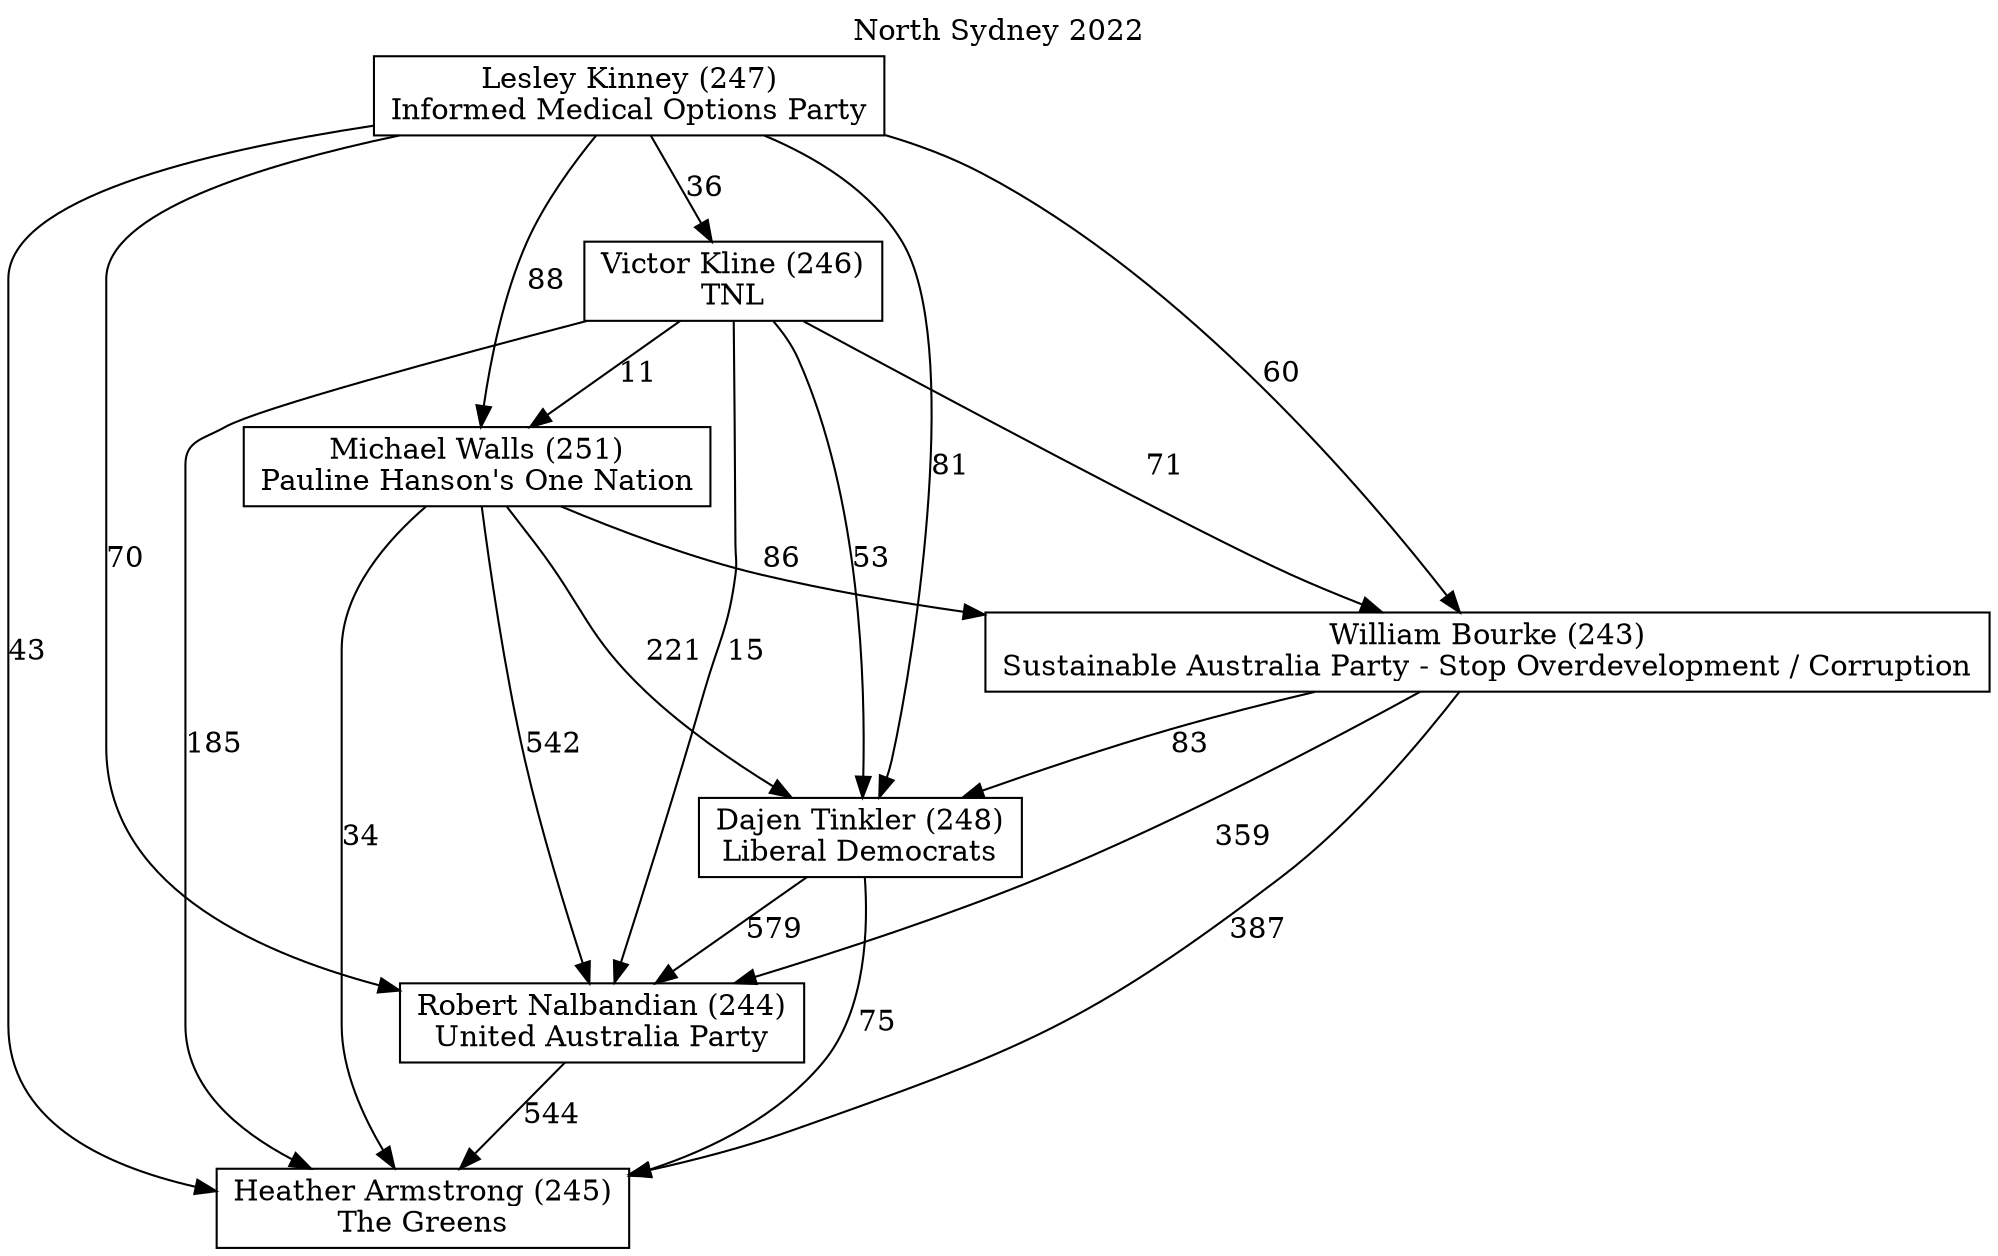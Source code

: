 // House preference flow
digraph "Heather Armstrong (245)_North Sydney_2022" {
	graph [label="North Sydney 2022" labelloc=t mclimit=10]
	node [shape=box]
	"Heather Armstrong (245)" [label="Heather Armstrong (245)
The Greens"]
	"Robert Nalbandian (244)" [label="Robert Nalbandian (244)
United Australia Party"]
	"Dajen Tinkler (248)" [label="Dajen Tinkler (248)
Liberal Democrats"]
	"William Bourke (243)" [label="William Bourke (243)
Sustainable Australia Party - Stop Overdevelopment / Corruption"]
	"Michael Walls (251)" [label="Michael Walls (251)
Pauline Hanson's One Nation"]
	"Victor Kline (246)" [label="Victor Kline (246)
TNL"]
	"Lesley Kinney (247)" [label="Lesley Kinney (247)
Informed Medical Options Party"]
	"Heather Armstrong (245)" [label="Heather Armstrong (245)
The Greens"]
	"Dajen Tinkler (248)" [label="Dajen Tinkler (248)
Liberal Democrats"]
	"William Bourke (243)" [label="William Bourke (243)
Sustainable Australia Party - Stop Overdevelopment / Corruption"]
	"Michael Walls (251)" [label="Michael Walls (251)
Pauline Hanson's One Nation"]
	"Victor Kline (246)" [label="Victor Kline (246)
TNL"]
	"Lesley Kinney (247)" [label="Lesley Kinney (247)
Informed Medical Options Party"]
	"Heather Armstrong (245)" [label="Heather Armstrong (245)
The Greens"]
	"William Bourke (243)" [label="William Bourke (243)
Sustainable Australia Party - Stop Overdevelopment / Corruption"]
	"Michael Walls (251)" [label="Michael Walls (251)
Pauline Hanson's One Nation"]
	"Victor Kline (246)" [label="Victor Kline (246)
TNL"]
	"Lesley Kinney (247)" [label="Lesley Kinney (247)
Informed Medical Options Party"]
	"Heather Armstrong (245)" [label="Heather Armstrong (245)
The Greens"]
	"Michael Walls (251)" [label="Michael Walls (251)
Pauline Hanson's One Nation"]
	"Victor Kline (246)" [label="Victor Kline (246)
TNL"]
	"Lesley Kinney (247)" [label="Lesley Kinney (247)
Informed Medical Options Party"]
	"Heather Armstrong (245)" [label="Heather Armstrong (245)
The Greens"]
	"Victor Kline (246)" [label="Victor Kline (246)
TNL"]
	"Lesley Kinney (247)" [label="Lesley Kinney (247)
Informed Medical Options Party"]
	"Heather Armstrong (245)" [label="Heather Armstrong (245)
The Greens"]
	"Lesley Kinney (247)" [label="Lesley Kinney (247)
Informed Medical Options Party"]
	"Lesley Kinney (247)" [label="Lesley Kinney (247)
Informed Medical Options Party"]
	"Victor Kline (246)" [label="Victor Kline (246)
TNL"]
	"Lesley Kinney (247)" [label="Lesley Kinney (247)
Informed Medical Options Party"]
	"Lesley Kinney (247)" [label="Lesley Kinney (247)
Informed Medical Options Party"]
	"Michael Walls (251)" [label="Michael Walls (251)
Pauline Hanson's One Nation"]
	"Victor Kline (246)" [label="Victor Kline (246)
TNL"]
	"Lesley Kinney (247)" [label="Lesley Kinney (247)
Informed Medical Options Party"]
	"Michael Walls (251)" [label="Michael Walls (251)
Pauline Hanson's One Nation"]
	"Lesley Kinney (247)" [label="Lesley Kinney (247)
Informed Medical Options Party"]
	"Lesley Kinney (247)" [label="Lesley Kinney (247)
Informed Medical Options Party"]
	"Victor Kline (246)" [label="Victor Kline (246)
TNL"]
	"Lesley Kinney (247)" [label="Lesley Kinney (247)
Informed Medical Options Party"]
	"Lesley Kinney (247)" [label="Lesley Kinney (247)
Informed Medical Options Party"]
	"William Bourke (243)" [label="William Bourke (243)
Sustainable Australia Party - Stop Overdevelopment / Corruption"]
	"Michael Walls (251)" [label="Michael Walls (251)
Pauline Hanson's One Nation"]
	"Victor Kline (246)" [label="Victor Kline (246)
TNL"]
	"Lesley Kinney (247)" [label="Lesley Kinney (247)
Informed Medical Options Party"]
	"William Bourke (243)" [label="William Bourke (243)
Sustainable Australia Party - Stop Overdevelopment / Corruption"]
	"Victor Kline (246)" [label="Victor Kline (246)
TNL"]
	"Lesley Kinney (247)" [label="Lesley Kinney (247)
Informed Medical Options Party"]
	"William Bourke (243)" [label="William Bourke (243)
Sustainable Australia Party - Stop Overdevelopment / Corruption"]
	"Lesley Kinney (247)" [label="Lesley Kinney (247)
Informed Medical Options Party"]
	"Lesley Kinney (247)" [label="Lesley Kinney (247)
Informed Medical Options Party"]
	"Victor Kline (246)" [label="Victor Kline (246)
TNL"]
	"Lesley Kinney (247)" [label="Lesley Kinney (247)
Informed Medical Options Party"]
	"Lesley Kinney (247)" [label="Lesley Kinney (247)
Informed Medical Options Party"]
	"Michael Walls (251)" [label="Michael Walls (251)
Pauline Hanson's One Nation"]
	"Victor Kline (246)" [label="Victor Kline (246)
TNL"]
	"Lesley Kinney (247)" [label="Lesley Kinney (247)
Informed Medical Options Party"]
	"Michael Walls (251)" [label="Michael Walls (251)
Pauline Hanson's One Nation"]
	"Lesley Kinney (247)" [label="Lesley Kinney (247)
Informed Medical Options Party"]
	"Lesley Kinney (247)" [label="Lesley Kinney (247)
Informed Medical Options Party"]
	"Victor Kline (246)" [label="Victor Kline (246)
TNL"]
	"Lesley Kinney (247)" [label="Lesley Kinney (247)
Informed Medical Options Party"]
	"Lesley Kinney (247)" [label="Lesley Kinney (247)
Informed Medical Options Party"]
	"Dajen Tinkler (248)" [label="Dajen Tinkler (248)
Liberal Democrats"]
	"William Bourke (243)" [label="William Bourke (243)
Sustainable Australia Party - Stop Overdevelopment / Corruption"]
	"Michael Walls (251)" [label="Michael Walls (251)
Pauline Hanson's One Nation"]
	"Victor Kline (246)" [label="Victor Kline (246)
TNL"]
	"Lesley Kinney (247)" [label="Lesley Kinney (247)
Informed Medical Options Party"]
	"Dajen Tinkler (248)" [label="Dajen Tinkler (248)
Liberal Democrats"]
	"Michael Walls (251)" [label="Michael Walls (251)
Pauline Hanson's One Nation"]
	"Victor Kline (246)" [label="Victor Kline (246)
TNL"]
	"Lesley Kinney (247)" [label="Lesley Kinney (247)
Informed Medical Options Party"]
	"Dajen Tinkler (248)" [label="Dajen Tinkler (248)
Liberal Democrats"]
	"Victor Kline (246)" [label="Victor Kline (246)
TNL"]
	"Lesley Kinney (247)" [label="Lesley Kinney (247)
Informed Medical Options Party"]
	"Dajen Tinkler (248)" [label="Dajen Tinkler (248)
Liberal Democrats"]
	"Lesley Kinney (247)" [label="Lesley Kinney (247)
Informed Medical Options Party"]
	"Lesley Kinney (247)" [label="Lesley Kinney (247)
Informed Medical Options Party"]
	"Victor Kline (246)" [label="Victor Kline (246)
TNL"]
	"Lesley Kinney (247)" [label="Lesley Kinney (247)
Informed Medical Options Party"]
	"Lesley Kinney (247)" [label="Lesley Kinney (247)
Informed Medical Options Party"]
	"Michael Walls (251)" [label="Michael Walls (251)
Pauline Hanson's One Nation"]
	"Victor Kline (246)" [label="Victor Kline (246)
TNL"]
	"Lesley Kinney (247)" [label="Lesley Kinney (247)
Informed Medical Options Party"]
	"Michael Walls (251)" [label="Michael Walls (251)
Pauline Hanson's One Nation"]
	"Lesley Kinney (247)" [label="Lesley Kinney (247)
Informed Medical Options Party"]
	"Lesley Kinney (247)" [label="Lesley Kinney (247)
Informed Medical Options Party"]
	"Victor Kline (246)" [label="Victor Kline (246)
TNL"]
	"Lesley Kinney (247)" [label="Lesley Kinney (247)
Informed Medical Options Party"]
	"Lesley Kinney (247)" [label="Lesley Kinney (247)
Informed Medical Options Party"]
	"William Bourke (243)" [label="William Bourke (243)
Sustainable Australia Party - Stop Overdevelopment / Corruption"]
	"Michael Walls (251)" [label="Michael Walls (251)
Pauline Hanson's One Nation"]
	"Victor Kline (246)" [label="Victor Kline (246)
TNL"]
	"Lesley Kinney (247)" [label="Lesley Kinney (247)
Informed Medical Options Party"]
	"William Bourke (243)" [label="William Bourke (243)
Sustainable Australia Party - Stop Overdevelopment / Corruption"]
	"Victor Kline (246)" [label="Victor Kline (246)
TNL"]
	"Lesley Kinney (247)" [label="Lesley Kinney (247)
Informed Medical Options Party"]
	"William Bourke (243)" [label="William Bourke (243)
Sustainable Australia Party - Stop Overdevelopment / Corruption"]
	"Lesley Kinney (247)" [label="Lesley Kinney (247)
Informed Medical Options Party"]
	"Lesley Kinney (247)" [label="Lesley Kinney (247)
Informed Medical Options Party"]
	"Victor Kline (246)" [label="Victor Kline (246)
TNL"]
	"Lesley Kinney (247)" [label="Lesley Kinney (247)
Informed Medical Options Party"]
	"Lesley Kinney (247)" [label="Lesley Kinney (247)
Informed Medical Options Party"]
	"Michael Walls (251)" [label="Michael Walls (251)
Pauline Hanson's One Nation"]
	"Victor Kline (246)" [label="Victor Kline (246)
TNL"]
	"Lesley Kinney (247)" [label="Lesley Kinney (247)
Informed Medical Options Party"]
	"Michael Walls (251)" [label="Michael Walls (251)
Pauline Hanson's One Nation"]
	"Lesley Kinney (247)" [label="Lesley Kinney (247)
Informed Medical Options Party"]
	"Lesley Kinney (247)" [label="Lesley Kinney (247)
Informed Medical Options Party"]
	"Victor Kline (246)" [label="Victor Kline (246)
TNL"]
	"Lesley Kinney (247)" [label="Lesley Kinney (247)
Informed Medical Options Party"]
	"Lesley Kinney (247)" [label="Lesley Kinney (247)
Informed Medical Options Party"]
	"Robert Nalbandian (244)" [label="Robert Nalbandian (244)
United Australia Party"]
	"Dajen Tinkler (248)" [label="Dajen Tinkler (248)
Liberal Democrats"]
	"William Bourke (243)" [label="William Bourke (243)
Sustainable Australia Party - Stop Overdevelopment / Corruption"]
	"Michael Walls (251)" [label="Michael Walls (251)
Pauline Hanson's One Nation"]
	"Victor Kline (246)" [label="Victor Kline (246)
TNL"]
	"Lesley Kinney (247)" [label="Lesley Kinney (247)
Informed Medical Options Party"]
	"Robert Nalbandian (244)" [label="Robert Nalbandian (244)
United Australia Party"]
	"William Bourke (243)" [label="William Bourke (243)
Sustainable Australia Party - Stop Overdevelopment / Corruption"]
	"Michael Walls (251)" [label="Michael Walls (251)
Pauline Hanson's One Nation"]
	"Victor Kline (246)" [label="Victor Kline (246)
TNL"]
	"Lesley Kinney (247)" [label="Lesley Kinney (247)
Informed Medical Options Party"]
	"Robert Nalbandian (244)" [label="Robert Nalbandian (244)
United Australia Party"]
	"Michael Walls (251)" [label="Michael Walls (251)
Pauline Hanson's One Nation"]
	"Victor Kline (246)" [label="Victor Kline (246)
TNL"]
	"Lesley Kinney (247)" [label="Lesley Kinney (247)
Informed Medical Options Party"]
	"Robert Nalbandian (244)" [label="Robert Nalbandian (244)
United Australia Party"]
	"Victor Kline (246)" [label="Victor Kline (246)
TNL"]
	"Lesley Kinney (247)" [label="Lesley Kinney (247)
Informed Medical Options Party"]
	"Robert Nalbandian (244)" [label="Robert Nalbandian (244)
United Australia Party"]
	"Lesley Kinney (247)" [label="Lesley Kinney (247)
Informed Medical Options Party"]
	"Lesley Kinney (247)" [label="Lesley Kinney (247)
Informed Medical Options Party"]
	"Victor Kline (246)" [label="Victor Kline (246)
TNL"]
	"Lesley Kinney (247)" [label="Lesley Kinney (247)
Informed Medical Options Party"]
	"Lesley Kinney (247)" [label="Lesley Kinney (247)
Informed Medical Options Party"]
	"Michael Walls (251)" [label="Michael Walls (251)
Pauline Hanson's One Nation"]
	"Victor Kline (246)" [label="Victor Kline (246)
TNL"]
	"Lesley Kinney (247)" [label="Lesley Kinney (247)
Informed Medical Options Party"]
	"Michael Walls (251)" [label="Michael Walls (251)
Pauline Hanson's One Nation"]
	"Lesley Kinney (247)" [label="Lesley Kinney (247)
Informed Medical Options Party"]
	"Lesley Kinney (247)" [label="Lesley Kinney (247)
Informed Medical Options Party"]
	"Victor Kline (246)" [label="Victor Kline (246)
TNL"]
	"Lesley Kinney (247)" [label="Lesley Kinney (247)
Informed Medical Options Party"]
	"Lesley Kinney (247)" [label="Lesley Kinney (247)
Informed Medical Options Party"]
	"William Bourke (243)" [label="William Bourke (243)
Sustainable Australia Party - Stop Overdevelopment / Corruption"]
	"Michael Walls (251)" [label="Michael Walls (251)
Pauline Hanson's One Nation"]
	"Victor Kline (246)" [label="Victor Kline (246)
TNL"]
	"Lesley Kinney (247)" [label="Lesley Kinney (247)
Informed Medical Options Party"]
	"William Bourke (243)" [label="William Bourke (243)
Sustainable Australia Party - Stop Overdevelopment / Corruption"]
	"Victor Kline (246)" [label="Victor Kline (246)
TNL"]
	"Lesley Kinney (247)" [label="Lesley Kinney (247)
Informed Medical Options Party"]
	"William Bourke (243)" [label="William Bourke (243)
Sustainable Australia Party - Stop Overdevelopment / Corruption"]
	"Lesley Kinney (247)" [label="Lesley Kinney (247)
Informed Medical Options Party"]
	"Lesley Kinney (247)" [label="Lesley Kinney (247)
Informed Medical Options Party"]
	"Victor Kline (246)" [label="Victor Kline (246)
TNL"]
	"Lesley Kinney (247)" [label="Lesley Kinney (247)
Informed Medical Options Party"]
	"Lesley Kinney (247)" [label="Lesley Kinney (247)
Informed Medical Options Party"]
	"Michael Walls (251)" [label="Michael Walls (251)
Pauline Hanson's One Nation"]
	"Victor Kline (246)" [label="Victor Kline (246)
TNL"]
	"Lesley Kinney (247)" [label="Lesley Kinney (247)
Informed Medical Options Party"]
	"Michael Walls (251)" [label="Michael Walls (251)
Pauline Hanson's One Nation"]
	"Lesley Kinney (247)" [label="Lesley Kinney (247)
Informed Medical Options Party"]
	"Lesley Kinney (247)" [label="Lesley Kinney (247)
Informed Medical Options Party"]
	"Victor Kline (246)" [label="Victor Kline (246)
TNL"]
	"Lesley Kinney (247)" [label="Lesley Kinney (247)
Informed Medical Options Party"]
	"Lesley Kinney (247)" [label="Lesley Kinney (247)
Informed Medical Options Party"]
	"Dajen Tinkler (248)" [label="Dajen Tinkler (248)
Liberal Democrats"]
	"William Bourke (243)" [label="William Bourke (243)
Sustainable Australia Party - Stop Overdevelopment / Corruption"]
	"Michael Walls (251)" [label="Michael Walls (251)
Pauline Hanson's One Nation"]
	"Victor Kline (246)" [label="Victor Kline (246)
TNL"]
	"Lesley Kinney (247)" [label="Lesley Kinney (247)
Informed Medical Options Party"]
	"Dajen Tinkler (248)" [label="Dajen Tinkler (248)
Liberal Democrats"]
	"Michael Walls (251)" [label="Michael Walls (251)
Pauline Hanson's One Nation"]
	"Victor Kline (246)" [label="Victor Kline (246)
TNL"]
	"Lesley Kinney (247)" [label="Lesley Kinney (247)
Informed Medical Options Party"]
	"Dajen Tinkler (248)" [label="Dajen Tinkler (248)
Liberal Democrats"]
	"Victor Kline (246)" [label="Victor Kline (246)
TNL"]
	"Lesley Kinney (247)" [label="Lesley Kinney (247)
Informed Medical Options Party"]
	"Dajen Tinkler (248)" [label="Dajen Tinkler (248)
Liberal Democrats"]
	"Lesley Kinney (247)" [label="Lesley Kinney (247)
Informed Medical Options Party"]
	"Lesley Kinney (247)" [label="Lesley Kinney (247)
Informed Medical Options Party"]
	"Victor Kline (246)" [label="Victor Kline (246)
TNL"]
	"Lesley Kinney (247)" [label="Lesley Kinney (247)
Informed Medical Options Party"]
	"Lesley Kinney (247)" [label="Lesley Kinney (247)
Informed Medical Options Party"]
	"Michael Walls (251)" [label="Michael Walls (251)
Pauline Hanson's One Nation"]
	"Victor Kline (246)" [label="Victor Kline (246)
TNL"]
	"Lesley Kinney (247)" [label="Lesley Kinney (247)
Informed Medical Options Party"]
	"Michael Walls (251)" [label="Michael Walls (251)
Pauline Hanson's One Nation"]
	"Lesley Kinney (247)" [label="Lesley Kinney (247)
Informed Medical Options Party"]
	"Lesley Kinney (247)" [label="Lesley Kinney (247)
Informed Medical Options Party"]
	"Victor Kline (246)" [label="Victor Kline (246)
TNL"]
	"Lesley Kinney (247)" [label="Lesley Kinney (247)
Informed Medical Options Party"]
	"Lesley Kinney (247)" [label="Lesley Kinney (247)
Informed Medical Options Party"]
	"William Bourke (243)" [label="William Bourke (243)
Sustainable Australia Party - Stop Overdevelopment / Corruption"]
	"Michael Walls (251)" [label="Michael Walls (251)
Pauline Hanson's One Nation"]
	"Victor Kline (246)" [label="Victor Kline (246)
TNL"]
	"Lesley Kinney (247)" [label="Lesley Kinney (247)
Informed Medical Options Party"]
	"William Bourke (243)" [label="William Bourke (243)
Sustainable Australia Party - Stop Overdevelopment / Corruption"]
	"Victor Kline (246)" [label="Victor Kline (246)
TNL"]
	"Lesley Kinney (247)" [label="Lesley Kinney (247)
Informed Medical Options Party"]
	"William Bourke (243)" [label="William Bourke (243)
Sustainable Australia Party - Stop Overdevelopment / Corruption"]
	"Lesley Kinney (247)" [label="Lesley Kinney (247)
Informed Medical Options Party"]
	"Lesley Kinney (247)" [label="Lesley Kinney (247)
Informed Medical Options Party"]
	"Victor Kline (246)" [label="Victor Kline (246)
TNL"]
	"Lesley Kinney (247)" [label="Lesley Kinney (247)
Informed Medical Options Party"]
	"Lesley Kinney (247)" [label="Lesley Kinney (247)
Informed Medical Options Party"]
	"Michael Walls (251)" [label="Michael Walls (251)
Pauline Hanson's One Nation"]
	"Victor Kline (246)" [label="Victor Kline (246)
TNL"]
	"Lesley Kinney (247)" [label="Lesley Kinney (247)
Informed Medical Options Party"]
	"Michael Walls (251)" [label="Michael Walls (251)
Pauline Hanson's One Nation"]
	"Lesley Kinney (247)" [label="Lesley Kinney (247)
Informed Medical Options Party"]
	"Lesley Kinney (247)" [label="Lesley Kinney (247)
Informed Medical Options Party"]
	"Victor Kline (246)" [label="Victor Kline (246)
TNL"]
	"Lesley Kinney (247)" [label="Lesley Kinney (247)
Informed Medical Options Party"]
	"Lesley Kinney (247)" [label="Lesley Kinney (247)
Informed Medical Options Party"]
	"Robert Nalbandian (244)" -> "Heather Armstrong (245)" [label=544]
	"Dajen Tinkler (248)" -> "Robert Nalbandian (244)" [label=579]
	"William Bourke (243)" -> "Dajen Tinkler (248)" [label=83]
	"Michael Walls (251)" -> "William Bourke (243)" [label=86]
	"Victor Kline (246)" -> "Michael Walls (251)" [label=11]
	"Lesley Kinney (247)" -> "Victor Kline (246)" [label=36]
	"Dajen Tinkler (248)" -> "Heather Armstrong (245)" [label=75]
	"William Bourke (243)" -> "Heather Armstrong (245)" [label=387]
	"Michael Walls (251)" -> "Heather Armstrong (245)" [label=34]
	"Victor Kline (246)" -> "Heather Armstrong (245)" [label=185]
	"Lesley Kinney (247)" -> "Heather Armstrong (245)" [label=43]
	"Lesley Kinney (247)" -> "Michael Walls (251)" [label=88]
	"Victor Kline (246)" -> "William Bourke (243)" [label=71]
	"Lesley Kinney (247)" -> "William Bourke (243)" [label=60]
	"Michael Walls (251)" -> "Dajen Tinkler (248)" [label=221]
	"Victor Kline (246)" -> "Dajen Tinkler (248)" [label=53]
	"Lesley Kinney (247)" -> "Dajen Tinkler (248)" [label=81]
	"William Bourke (243)" -> "Robert Nalbandian (244)" [label=359]
	"Michael Walls (251)" -> "Robert Nalbandian (244)" [label=542]
	"Victor Kline (246)" -> "Robert Nalbandian (244)" [label=15]
	"Lesley Kinney (247)" -> "Robert Nalbandian (244)" [label=70]
}
